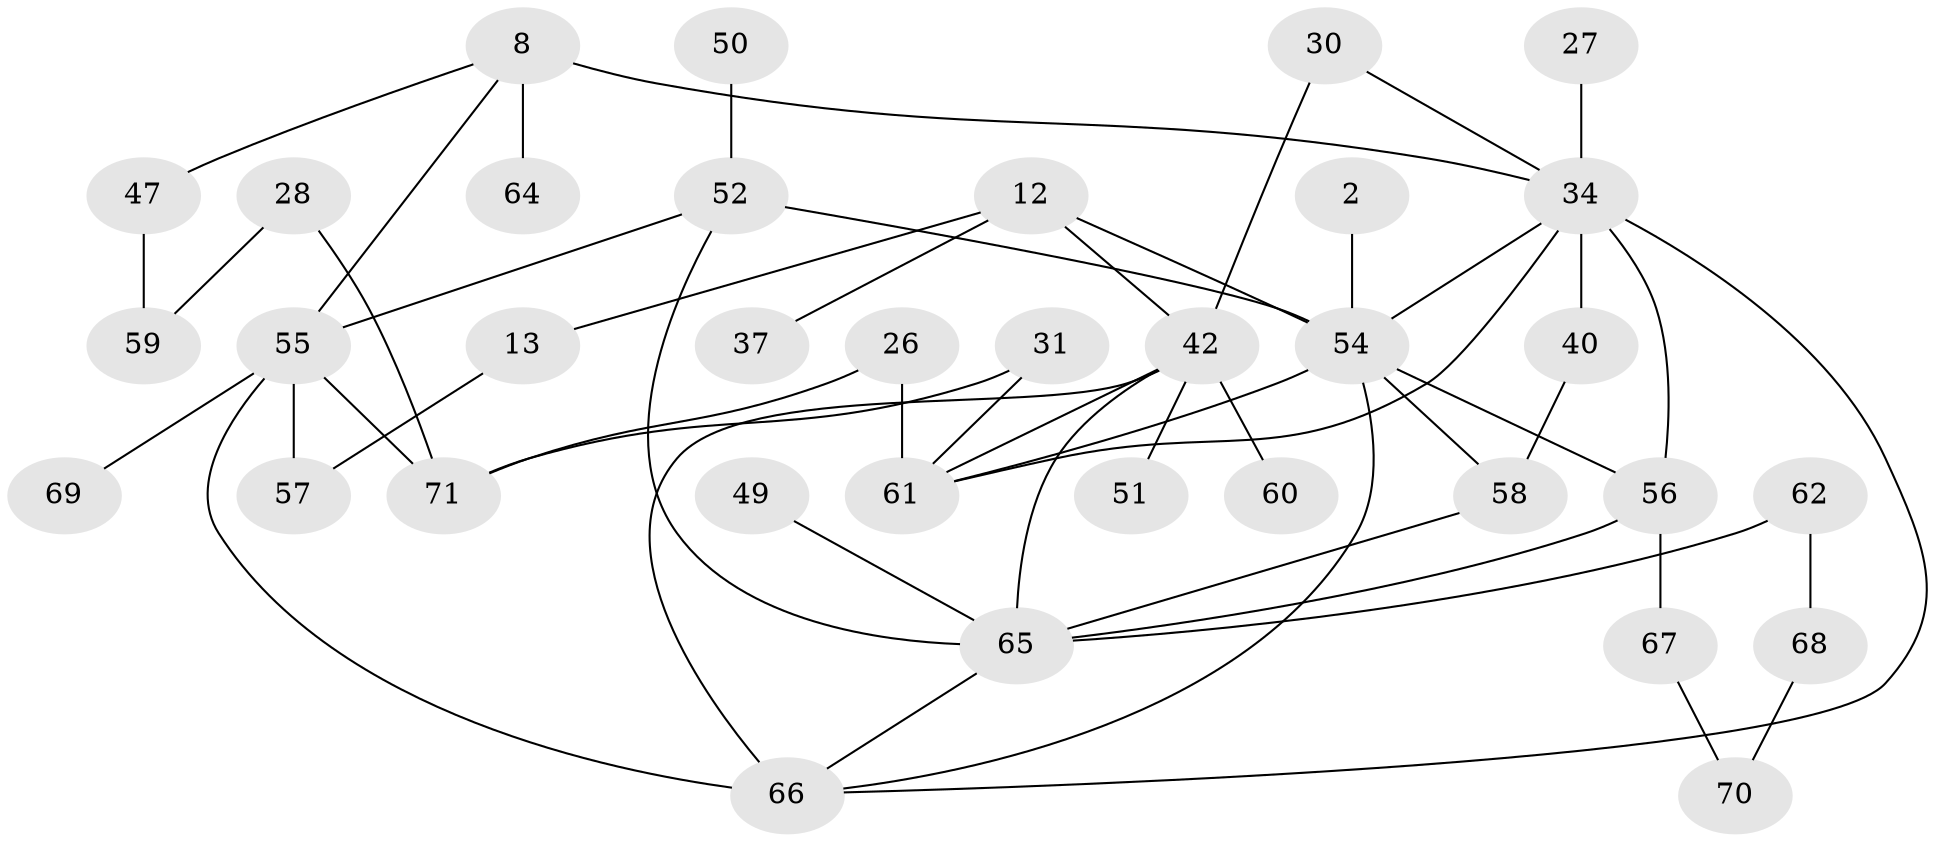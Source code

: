 // original degree distribution, {8: 0.014084507042253521, 1: 0.16901408450704225, 6: 0.07042253521126761, 2: 0.39436619718309857, 3: 0.18309859154929578, 5: 0.07042253521126761, 7: 0.028169014084507043, 4: 0.07042253521126761}
// Generated by graph-tools (version 1.1) at 2025/45/03/04/25 21:45:47]
// undirected, 35 vertices, 52 edges
graph export_dot {
graph [start="1"]
  node [color=gray90,style=filled];
  2;
  8;
  12;
  13;
  26;
  27;
  28;
  30;
  31;
  34 [super="+22+21"];
  37;
  40 [super="+25"];
  42 [super="+32"];
  47;
  49;
  50;
  51;
  52 [super="+3"];
  54 [super="+35+1"];
  55 [super="+10"];
  56 [super="+53+46"];
  57;
  58 [super="+44"];
  59;
  60;
  61 [super="+36+38+39"];
  62;
  64 [super="+48"];
  65 [super="+33+23+41+43+45"];
  66 [super="+14+63"];
  67;
  68;
  69;
  70;
  71 [super="+19"];
  2 -- 54;
  8 -- 47;
  8 -- 55;
  8 -- 64 [weight=2];
  8 -- 34;
  12 -- 13;
  12 -- 37;
  12 -- 42;
  12 -- 54;
  13 -- 57;
  26 -- 71;
  26 -- 61;
  27 -- 34;
  28 -- 59;
  28 -- 71;
  30 -- 34;
  30 -- 42;
  31 -- 71;
  31 -- 61;
  34 -- 54;
  34 -- 66 [weight=2];
  34 -- 40 [weight=2];
  34 -- 56 [weight=2];
  34 -- 61 [weight=2];
  40 -- 58;
  42 -- 61;
  42 -- 66 [weight=3];
  42 -- 51;
  42 -- 60;
  42 -- 65;
  47 -- 59;
  49 -- 65;
  50 -- 52;
  52 -- 54 [weight=3];
  52 -- 55;
  52 -- 65 [weight=2];
  54 -- 66;
  54 -- 56 [weight=2];
  54 -- 58 [weight=2];
  54 -- 61 [weight=2];
  55 -- 69;
  55 -- 57;
  55 -- 66;
  55 -- 71;
  56 -- 67;
  56 -- 65 [weight=2];
  58 -- 65;
  62 -- 68;
  62 -- 65;
  65 -- 66;
  67 -- 70;
  68 -- 70;
}
